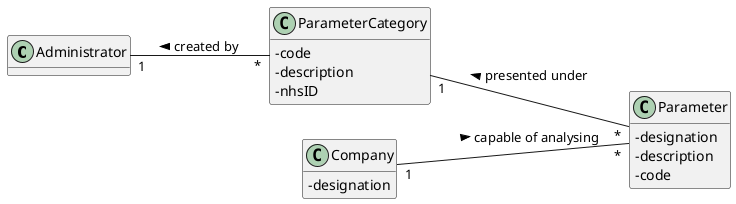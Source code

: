 @startuml
'https://plantuml.com/class-diagram
hide methods
left to right direction
class Administrator
class ParameterCategory
class Parameter
class Company

Administrator "1" -- "*" ParameterCategory : < created by
ParameterCategory "1" -- "*" Parameter : < presented under
Company "1" -- "*" Parameter : > capable of analysing

skinparam classAttributeIconSize 0

class Administrator{
}

class ParameterCategory{
-code
-description
-nhsID
}

class Parameter{
-designation
-description
-code
}

class Company{
-designation
}

@enduml